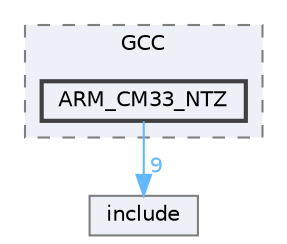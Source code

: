 digraph "D:/Projects/Raspberrypi_pico/pico_freertos_final/freertos_pico2/pico_freertos/FreeRTOS-Kernel/portable/ARMv8M/non_secure/portable/GCC/ARM_CM33_NTZ"
{
 // LATEX_PDF_SIZE
  bgcolor="transparent";
  edge [fontname=Helvetica,fontsize=10,labelfontname=Helvetica,labelfontsize=10];
  node [fontname=Helvetica,fontsize=10,shape=box,height=0.2,width=0.4];
  compound=true
  subgraph clusterdir_bed770a68c62af579330836600d13b4d {
    graph [ bgcolor="#edf0f7", pencolor="grey50", label="GCC", fontname=Helvetica,fontsize=10 style="filled,dashed", URL="dir_bed770a68c62af579330836600d13b4d.html",tooltip=""]
  dir_e161284c3132c3c40df5169e1138a71a [label="ARM_CM33_NTZ", fillcolor="#edf0f7", color="grey25", style="filled,bold", URL="dir_e161284c3132c3c40df5169e1138a71a.html",tooltip=""];
  }
  dir_c69ece34c3f150cb2c6f1098178b172a [label="include", fillcolor="#edf0f7", color="grey50", style="filled", URL="dir_c69ece34c3f150cb2c6f1098178b172a.html",tooltip=""];
  dir_e161284c3132c3c40df5169e1138a71a->dir_c69ece34c3f150cb2c6f1098178b172a [headlabel="9", labeldistance=1.5 headhref="dir_000039_000125.html" href="dir_000039_000125.html" color="steelblue1" fontcolor="steelblue1"];
}
